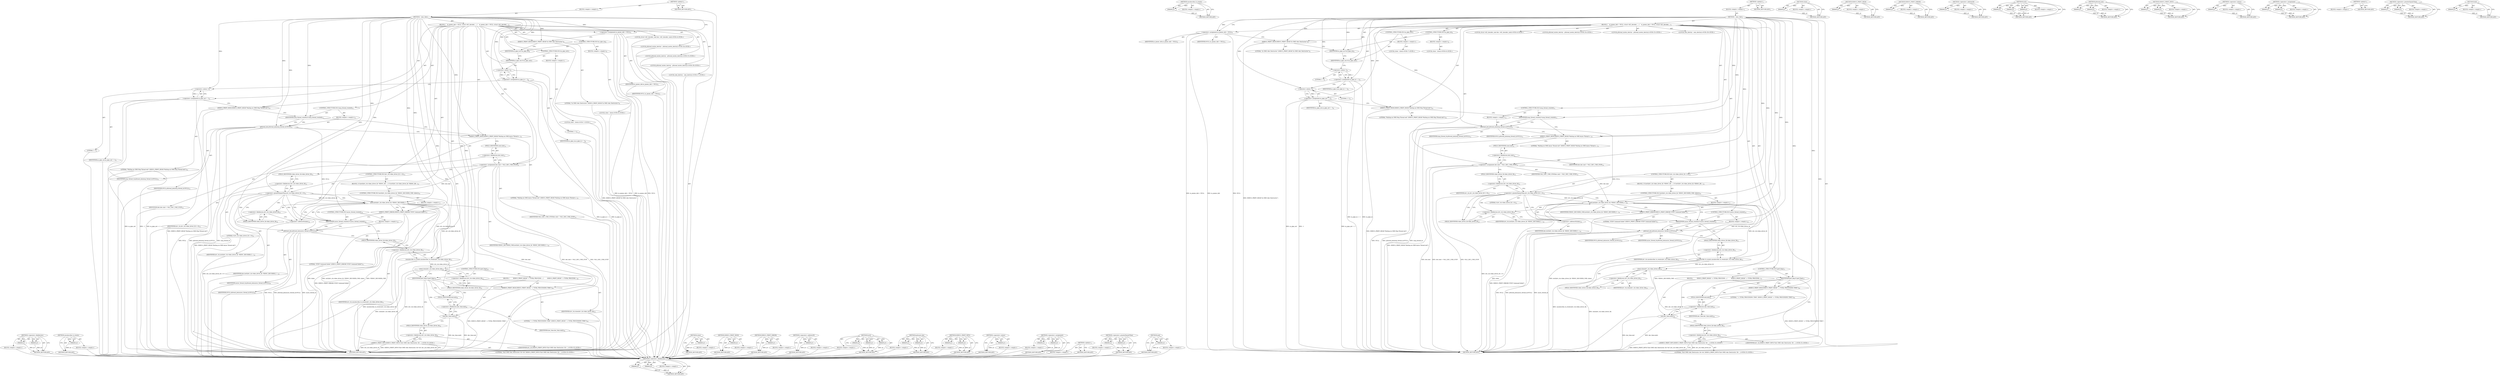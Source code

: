 digraph "end" {
vulnerable_151 [label=<(METHOD,&lt;operator&gt;.fieldAccess)>];
vulnerable_152 [label=<(PARAM,p1)>];
vulnerable_153 [label=<(PARAM,p2)>];
vulnerable_154 [label=<(BLOCK,&lt;empty&gt;,&lt;empty&gt;)>];
vulnerable_155 [label=<(METHOD_RETURN,ANY)>];
vulnerable_175 [label=<(METHOD,unsubscribe_to_events)>];
vulnerable_176 [label=<(PARAM,p1)>];
vulnerable_177 [label=<(BLOCK,&lt;empty&gt;,&lt;empty&gt;)>];
vulnerable_178 [label=<(METHOD_RETURN,ANY)>];
vulnerable_6 [label=<(METHOD,&lt;global&gt;)<SUB>1</SUB>>];
vulnerable_7 [label=<(BLOCK,&lt;empty&gt;,&lt;empty&gt;)<SUB>1</SUB>>];
vulnerable_8 [label=<(METHOD,~omx_vdec)<SUB>1</SUB>>];
vulnerable_9 [label=<(BLOCK,{
    m_pmem_info = NULL;
 struct v4l2_decoder_...,{
    m_pmem_info = NULL;
 struct v4l2_decoder_...)<SUB>2</SUB>>];
vulnerable_10 [label=<(&lt;operator&gt;.assignment,m_pmem_info = NULL)<SUB>3</SUB>>];
vulnerable_11 [label=<(IDENTIFIER,m_pmem_info,m_pmem_info = NULL)<SUB>3</SUB>>];
vulnerable_12 [label=<(IDENTIFIER,NULL,m_pmem_info = NULL)<SUB>3</SUB>>];
vulnerable_13 [label="<(LOCAL,struct v4l2_decoder_cmd dec: v4l2_decoder_cmd)<SUB>4</SUB>>"];
vulnerable_14 [label=<(DEBUG_PRINT_HIGH,DEBUG_PRINT_HIGH(&quot;In OMX vdec Destructor&quot;))<SUB>5</SUB>>];
vulnerable_15 [label=<(LITERAL,&quot;In OMX vdec Destructor&quot;,DEBUG_PRINT_HIGH(&quot;In OMX vdec Destructor&quot;))<SUB>5</SUB>>];
vulnerable_16 [label=<(CONTROL_STRUCTURE,IF,if (m_pipe_in))<SUB>6</SUB>>];
vulnerable_17 [label=<(IDENTIFIER,m_pipe_in,if (m_pipe_in))<SUB>6</SUB>>];
vulnerable_18 [label=<(BLOCK,&lt;empty&gt;,&lt;empty&gt;)<SUB>6</SUB>>];
vulnerable_19 [label="<(LOCAL,close : close)<SUB>6</SUB>>"];
vulnerable_20 [label=<(CONTROL_STRUCTURE,IF,if (m_pipe_out))<SUB>7</SUB>>];
vulnerable_21 [label=<(IDENTIFIER,m_pipe_out,if (m_pipe_out))<SUB>7</SUB>>];
vulnerable_22 [label=<(BLOCK,&lt;empty&gt;,&lt;empty&gt;)<SUB>7</SUB>>];
vulnerable_23 [label="<(LOCAL,close : close)<SUB>7</SUB>>"];
vulnerable_24 [label=<(&lt;operator&gt;.assignment,m_pipe_in = -1)<SUB>8</SUB>>];
vulnerable_25 [label=<(IDENTIFIER,m_pipe_in,m_pipe_in = -1)<SUB>8</SUB>>];
vulnerable_26 [label=<(&lt;operator&gt;.minus,-1)<SUB>8</SUB>>];
vulnerable_27 [label=<(LITERAL,1,-1)<SUB>8</SUB>>];
vulnerable_28 [label=<(&lt;operator&gt;.assignment,m_pipe_out = -1)<SUB>9</SUB>>];
vulnerable_29 [label=<(IDENTIFIER,m_pipe_out,m_pipe_out = -1)<SUB>9</SUB>>];
vulnerable_30 [label=<(&lt;operator&gt;.minus,-1)<SUB>9</SUB>>];
vulnerable_31 [label=<(LITERAL,1,-1)<SUB>9</SUB>>];
vulnerable_32 [label=<(DEBUG_PRINT_HIGH,DEBUG_PRINT_HIGH(&quot;Waiting on OMX Msg Thread exit&quot;))<SUB>10</SUB>>];
vulnerable_33 [label=<(LITERAL,&quot;Waiting on OMX Msg Thread exit&quot;,DEBUG_PRINT_HIGH(&quot;Waiting on OMX Msg Thread exit&quot;))<SUB>10</SUB>>];
vulnerable_34 [label=<(CONTROL_STRUCTURE,IF,if (msg_thread_created))<SUB>11</SUB>>];
vulnerable_35 [label=<(IDENTIFIER,msg_thread_created,if (msg_thread_created))<SUB>11</SUB>>];
vulnerable_36 [label=<(BLOCK,&lt;empty&gt;,&lt;empty&gt;)<SUB>12</SUB>>];
vulnerable_37 [label=<(pthread_join,pthread_join(msg_thread_id,NULL))<SUB>12</SUB>>];
vulnerable_38 [label=<(IDENTIFIER,msg_thread_id,pthread_join(msg_thread_id,NULL))<SUB>12</SUB>>];
vulnerable_39 [label=<(IDENTIFIER,NULL,pthread_join(msg_thread_id,NULL))<SUB>12</SUB>>];
vulnerable_40 [label=<(DEBUG_PRINT_HIGH,DEBUG_PRINT_HIGH(&quot;Waiting on OMX Async Thread e...)<SUB>13</SUB>>];
vulnerable_41 [label=<(LITERAL,&quot;Waiting on OMX Async Thread exit&quot;,DEBUG_PRINT_HIGH(&quot;Waiting on OMX Async Thread e...)<SUB>13</SUB>>];
vulnerable_42 [label=<(&lt;operator&gt;.assignment,dec.cmd = V4L2_DEC_CMD_STOP)<SUB>14</SUB>>];
vulnerable_43 [label=<(&lt;operator&gt;.fieldAccess,dec.cmd)<SUB>14</SUB>>];
vulnerable_44 [label=<(IDENTIFIER,dec,dec.cmd = V4L2_DEC_CMD_STOP)<SUB>14</SUB>>];
vulnerable_45 [label=<(FIELD_IDENTIFIER,cmd,cmd)<SUB>14</SUB>>];
vulnerable_46 [label=<(IDENTIFIER,V4L2_DEC_CMD_STOP,dec.cmd = V4L2_DEC_CMD_STOP)<SUB>14</SUB>>];
vulnerable_47 [label=<(CONTROL_STRUCTURE,IF,if (drv_ctx.video_driver_fd &gt;=0))<SUB>15</SUB>>];
vulnerable_48 [label=<(&lt;operator&gt;.greaterEqualsThan,drv_ctx.video_driver_fd &gt;=0)<SUB>15</SUB>>];
vulnerable_49 [label=<(&lt;operator&gt;.fieldAccess,drv_ctx.video_driver_fd)<SUB>15</SUB>>];
vulnerable_50 [label=<(IDENTIFIER,drv_ctx,drv_ctx.video_driver_fd &gt;=0)<SUB>15</SUB>>];
vulnerable_51 [label=<(FIELD_IDENTIFIER,video_driver_fd,video_driver_fd)<SUB>15</SUB>>];
vulnerable_52 [label=<(LITERAL,0,drv_ctx.video_driver_fd &gt;=0)<SUB>15</SUB>>];
vulnerable_53 [label=<(BLOCK,{
 if (ioctl(drv_ctx.video_driver_fd, VIDIOC_DE...,{
 if (ioctl(drv_ctx.video_driver_fd, VIDIOC_DE...)<SUB>15</SUB>>];
vulnerable_54 [label=<(CONTROL_STRUCTURE,IF,if (ioctl(drv_ctx.video_driver_fd, VIDIOC_DECODER_CMD, &amp;dec)))<SUB>16</SUB>>];
vulnerable_55 [label=<(ioctl,ioctl(drv_ctx.video_driver_fd, VIDIOC_DECODER_C...)<SUB>16</SUB>>];
vulnerable_56 [label=<(&lt;operator&gt;.fieldAccess,drv_ctx.video_driver_fd)<SUB>16</SUB>>];
vulnerable_57 [label=<(IDENTIFIER,drv_ctx,ioctl(drv_ctx.video_driver_fd, VIDIOC_DECODER_C...)<SUB>16</SUB>>];
vulnerable_58 [label=<(FIELD_IDENTIFIER,video_driver_fd,video_driver_fd)<SUB>16</SUB>>];
vulnerable_59 [label=<(IDENTIFIER,VIDIOC_DECODER_CMD,ioctl(drv_ctx.video_driver_fd, VIDIOC_DECODER_C...)<SUB>16</SUB>>];
vulnerable_60 [label=<(&lt;operator&gt;.addressOf,&amp;dec)<SUB>16</SUB>>];
vulnerable_61 [label=<(IDENTIFIER,dec,ioctl(drv_ctx.video_driver_fd, VIDIOC_DECODER_C...)<SUB>16</SUB>>];
vulnerable_62 [label=<(BLOCK,&lt;empty&gt;,&lt;empty&gt;)<SUB>17</SUB>>];
vulnerable_63 [label=<(DEBUG_PRINT_ERROR,DEBUG_PRINT_ERROR(&quot;STOP Command failed&quot;))<SUB>17</SUB>>];
vulnerable_64 [label=<(LITERAL,&quot;STOP Command failed&quot;,DEBUG_PRINT_ERROR(&quot;STOP Command failed&quot;))<SUB>17</SUB>>];
vulnerable_65 [label=<(CONTROL_STRUCTURE,IF,if (async_thread_created))<SUB>19</SUB>>];
vulnerable_66 [label=<(IDENTIFIER,async_thread_created,if (async_thread_created))<SUB>19</SUB>>];
vulnerable_67 [label=<(BLOCK,&lt;empty&gt;,&lt;empty&gt;)<SUB>20</SUB>>];
vulnerable_68 [label=<(pthread_join,pthread_join(async_thread_id,NULL))<SUB>20</SUB>>];
vulnerable_69 [label=<(IDENTIFIER,async_thread_id,pthread_join(async_thread_id,NULL))<SUB>20</SUB>>];
vulnerable_70 [label=<(IDENTIFIER,NULL,pthread_join(async_thread_id,NULL))<SUB>20</SUB>>];
vulnerable_71 [label=<(unsubscribe_to_events,unsubscribe_to_events(drv_ctx.video_driver_fd))<SUB>21</SUB>>];
vulnerable_72 [label=<(&lt;operator&gt;.fieldAccess,drv_ctx.video_driver_fd)<SUB>21</SUB>>];
vulnerable_73 [label=<(IDENTIFIER,drv_ctx,unsubscribe_to_events(drv_ctx.video_driver_fd))<SUB>21</SUB>>];
vulnerable_74 [label=<(FIELD_IDENTIFIER,video_driver_fd,video_driver_fd)<SUB>21</SUB>>];
vulnerable_75 [label=<(close,close(drv_ctx.video_driver_fd))<SUB>23</SUB>>];
vulnerable_76 [label=<(&lt;operator&gt;.fieldAccess,drv_ctx.video_driver_fd)<SUB>23</SUB>>];
vulnerable_77 [label=<(IDENTIFIER,drv_ctx,close(drv_ctx.video_driver_fd))<SUB>23</SUB>>];
vulnerable_78 [label=<(FIELD_IDENTIFIER,video_driver_fd,video_driver_fd)<SUB>23</SUB>>];
vulnerable_79 [label="<(LOCAL,pthread_mutex_destroy : pthread_mutex_destroy)<SUB>24</SUB>>"];
vulnerable_80 [label="<(LOCAL,pthread_mutex_destroy : pthread_mutex_destroy)<SUB>25</SUB>>"];
vulnerable_81 [label="<(LOCAL,sem_destroy : sem_destroy)<SUB>26</SUB>>"];
vulnerable_82 [label=<(CONTROL_STRUCTURE,IF,if (perf_flag))<SUB>27</SUB>>];
vulnerable_83 [label=<(IDENTIFIER,perf_flag,if (perf_flag))<SUB>27</SUB>>];
vulnerable_84 [label=<(BLOCK,{
         DEBUG_PRINT_HIGH(&quot;--&gt; TOTAL PROCESSI...,{
         DEBUG_PRINT_HIGH(&quot;--&gt; TOTAL PROCESSI...)<SUB>27</SUB>>];
vulnerable_85 [label=<(DEBUG_PRINT_HIGH,DEBUG_PRINT_HIGH(&quot;--&gt; TOTAL PROCESSING TIME&quot;))<SUB>28</SUB>>];
vulnerable_86 [label=<(LITERAL,&quot;--&gt; TOTAL PROCESSING TIME&quot;,DEBUG_PRINT_HIGH(&quot;--&gt; TOTAL PROCESSING TIME&quot;))<SUB>28</SUB>>];
vulnerable_87 [label=<(end,dec_time.end())<SUB>29</SUB>>];
vulnerable_88 [label=<(&lt;operator&gt;.fieldAccess,dec_time.end)<SUB>29</SUB>>];
vulnerable_89 [label=<(IDENTIFIER,dec_time,dec_time.end())<SUB>29</SUB>>];
vulnerable_90 [label=<(FIELD_IDENTIFIER,end,end)<SUB>29</SUB>>];
vulnerable_91 [label="<(DEBUG_PRINT_INFO,DEBUG_PRINT_INFO(&quot;Exit OMX vdec Destructor: fd=...)<SUB>31</SUB>>"];
vulnerable_92 [label="<(LITERAL,&quot;Exit OMX vdec Destructor: fd=%d&quot;,DEBUG_PRINT_INFO(&quot;Exit OMX vdec Destructor: fd=...)<SUB>31</SUB>>"];
vulnerable_93 [label=<(&lt;operator&gt;.fieldAccess,drv_ctx.video_driver_fd)<SUB>31</SUB>>];
vulnerable_94 [label="<(IDENTIFIER,drv_ctx,DEBUG_PRINT_INFO(&quot;Exit OMX vdec Destructor: fd=...)<SUB>31</SUB>>"];
vulnerable_95 [label=<(FIELD_IDENTIFIER,video_driver_fd,video_driver_fd)<SUB>31</SUB>>];
vulnerable_96 [label=<(METHOD_RETURN,ANY)<SUB>1</SUB>>];
vulnerable_98 [label=<(METHOD_RETURN,ANY)<SUB>1</SUB>>];
vulnerable_179 [label=<(METHOD,close)>];
vulnerable_180 [label=<(PARAM,p1)>];
vulnerable_181 [label=<(BLOCK,&lt;empty&gt;,&lt;empty&gt;)>];
vulnerable_182 [label=<(METHOD_RETURN,ANY)>];
vulnerable_138 [label=<(METHOD,DEBUG_PRINT_HIGH)>];
vulnerable_139 [label=<(PARAM,p1)>];
vulnerable_140 [label=<(BLOCK,&lt;empty&gt;,&lt;empty&gt;)>];
vulnerable_141 [label=<(METHOD_RETURN,ANY)>];
vulnerable_171 [label=<(METHOD,DEBUG_PRINT_ERROR)>];
vulnerable_172 [label=<(PARAM,p1)>];
vulnerable_173 [label=<(BLOCK,&lt;empty&gt;,&lt;empty&gt;)>];
vulnerable_174 [label=<(METHOD_RETURN,ANY)>];
vulnerable_167 [label=<(METHOD,&lt;operator&gt;.addressOf)>];
vulnerable_168 [label=<(PARAM,p1)>];
vulnerable_169 [label=<(BLOCK,&lt;empty&gt;,&lt;empty&gt;)>];
vulnerable_170 [label=<(METHOD_RETURN,ANY)>];
vulnerable_161 [label=<(METHOD,ioctl)>];
vulnerable_162 [label=<(PARAM,p1)>];
vulnerable_163 [label=<(PARAM,p2)>];
vulnerable_164 [label=<(PARAM,p3)>];
vulnerable_165 [label=<(BLOCK,&lt;empty&gt;,&lt;empty&gt;)>];
vulnerable_166 [label=<(METHOD_RETURN,ANY)>];
vulnerable_146 [label=<(METHOD,pthread_join)>];
vulnerable_147 [label=<(PARAM,p1)>];
vulnerable_148 [label=<(PARAM,p2)>];
vulnerable_149 [label=<(BLOCK,&lt;empty&gt;,&lt;empty&gt;)>];
vulnerable_150 [label=<(METHOD_RETURN,ANY)>];
vulnerable_187 [label=<(METHOD,DEBUG_PRINT_INFO)>];
vulnerable_188 [label=<(PARAM,p1)>];
vulnerable_189 [label=<(PARAM,p2)>];
vulnerable_190 [label=<(BLOCK,&lt;empty&gt;,&lt;empty&gt;)>];
vulnerable_191 [label=<(METHOD_RETURN,ANY)>];
vulnerable_142 [label=<(METHOD,&lt;operator&gt;.minus)>];
vulnerable_143 [label=<(PARAM,p1)>];
vulnerable_144 [label=<(BLOCK,&lt;empty&gt;,&lt;empty&gt;)>];
vulnerable_145 [label=<(METHOD_RETURN,ANY)>];
vulnerable_133 [label=<(METHOD,&lt;operator&gt;.assignment)>];
vulnerable_134 [label=<(PARAM,p1)>];
vulnerable_135 [label=<(PARAM,p2)>];
vulnerable_136 [label=<(BLOCK,&lt;empty&gt;,&lt;empty&gt;)>];
vulnerable_137 [label=<(METHOD_RETURN,ANY)>];
vulnerable_127 [label=<(METHOD,&lt;global&gt;)<SUB>1</SUB>>];
vulnerable_128 [label=<(BLOCK,&lt;empty&gt;,&lt;empty&gt;)>];
vulnerable_129 [label=<(METHOD_RETURN,ANY)>];
vulnerable_156 [label=<(METHOD,&lt;operator&gt;.greaterEqualsThan)>];
vulnerable_157 [label=<(PARAM,p1)>];
vulnerable_158 [label=<(PARAM,p2)>];
vulnerable_159 [label=<(BLOCK,&lt;empty&gt;,&lt;empty&gt;)>];
vulnerable_160 [label=<(METHOD_RETURN,ANY)>];
vulnerable_183 [label=<(METHOD,end)>];
vulnerable_184 [label=<(PARAM,p1)>];
vulnerable_185 [label=<(BLOCK,&lt;empty&gt;,&lt;empty&gt;)>];
vulnerable_186 [label=<(METHOD_RETURN,ANY)>];
fixed_152 [label=<(METHOD,&lt;operator&gt;.fieldAccess)>];
fixed_153 [label=<(PARAM,p1)>];
fixed_154 [label=<(PARAM,p2)>];
fixed_155 [label=<(BLOCK,&lt;empty&gt;,&lt;empty&gt;)>];
fixed_156 [label=<(METHOD_RETURN,ANY)>];
fixed_176 [label=<(METHOD,unsubscribe_to_events)>];
fixed_177 [label=<(PARAM,p1)>];
fixed_178 [label=<(BLOCK,&lt;empty&gt;,&lt;empty&gt;)>];
fixed_179 [label=<(METHOD_RETURN,ANY)>];
fixed_6 [label=<(METHOD,&lt;global&gt;)<SUB>1</SUB>>];
fixed_7 [label=<(BLOCK,&lt;empty&gt;,&lt;empty&gt;)<SUB>1</SUB>>];
fixed_8 [label=<(METHOD,~omx_vdec)<SUB>1</SUB>>];
fixed_9 [label=<(BLOCK,{
    m_pmem_info = NULL;
 struct v4l2_decoder_...,{
    m_pmem_info = NULL;
 struct v4l2_decoder_...)<SUB>2</SUB>>];
fixed_10 [label=<(&lt;operator&gt;.assignment,m_pmem_info = NULL)<SUB>3</SUB>>];
fixed_11 [label=<(IDENTIFIER,m_pmem_info,m_pmem_info = NULL)<SUB>3</SUB>>];
fixed_12 [label=<(IDENTIFIER,NULL,m_pmem_info = NULL)<SUB>3</SUB>>];
fixed_13 [label="<(LOCAL,struct v4l2_decoder_cmd dec: v4l2_decoder_cmd)<SUB>4</SUB>>"];
fixed_14 [label=<(DEBUG_PRINT_HIGH,DEBUG_PRINT_HIGH(&quot;In OMX vdec Destructor&quot;))<SUB>5</SUB>>];
fixed_15 [label=<(LITERAL,&quot;In OMX vdec Destructor&quot;,DEBUG_PRINT_HIGH(&quot;In OMX vdec Destructor&quot;))<SUB>5</SUB>>];
fixed_16 [label=<(CONTROL_STRUCTURE,IF,if (m_pipe_in))<SUB>6</SUB>>];
fixed_17 [label=<(IDENTIFIER,m_pipe_in,if (m_pipe_in))<SUB>6</SUB>>];
fixed_18 [label=<(BLOCK,&lt;empty&gt;,&lt;empty&gt;)<SUB>6</SUB>>];
fixed_19 [label="<(LOCAL,close : close)<SUB>6</SUB>>"];
fixed_20 [label=<(CONTROL_STRUCTURE,IF,if (m_pipe_out))<SUB>7</SUB>>];
fixed_21 [label=<(IDENTIFIER,m_pipe_out,if (m_pipe_out))<SUB>7</SUB>>];
fixed_22 [label=<(BLOCK,&lt;empty&gt;,&lt;empty&gt;)<SUB>7</SUB>>];
fixed_23 [label="<(LOCAL,close : close)<SUB>7</SUB>>"];
fixed_24 [label=<(&lt;operator&gt;.assignment,m_pipe_in = -1)<SUB>8</SUB>>];
fixed_25 [label=<(IDENTIFIER,m_pipe_in,m_pipe_in = -1)<SUB>8</SUB>>];
fixed_26 [label=<(&lt;operator&gt;.minus,-1)<SUB>8</SUB>>];
fixed_27 [label=<(LITERAL,1,-1)<SUB>8</SUB>>];
fixed_28 [label=<(&lt;operator&gt;.assignment,m_pipe_out = -1)<SUB>9</SUB>>];
fixed_29 [label=<(IDENTIFIER,m_pipe_out,m_pipe_out = -1)<SUB>9</SUB>>];
fixed_30 [label=<(&lt;operator&gt;.minus,-1)<SUB>9</SUB>>];
fixed_31 [label=<(LITERAL,1,-1)<SUB>9</SUB>>];
fixed_32 [label=<(DEBUG_PRINT_HIGH,DEBUG_PRINT_HIGH(&quot;Waiting on OMX Msg Thread exit&quot;))<SUB>10</SUB>>];
fixed_33 [label=<(LITERAL,&quot;Waiting on OMX Msg Thread exit&quot;,DEBUG_PRINT_HIGH(&quot;Waiting on OMX Msg Thread exit&quot;))<SUB>10</SUB>>];
fixed_34 [label=<(CONTROL_STRUCTURE,IF,if (msg_thread_created))<SUB>11</SUB>>];
fixed_35 [label=<(IDENTIFIER,msg_thread_created,if (msg_thread_created))<SUB>11</SUB>>];
fixed_36 [label=<(BLOCK,&lt;empty&gt;,&lt;empty&gt;)<SUB>12</SUB>>];
fixed_37 [label=<(pthread_join,pthread_join(msg_thread_id,NULL))<SUB>12</SUB>>];
fixed_38 [label=<(IDENTIFIER,msg_thread_id,pthread_join(msg_thread_id,NULL))<SUB>12</SUB>>];
fixed_39 [label=<(IDENTIFIER,NULL,pthread_join(msg_thread_id,NULL))<SUB>12</SUB>>];
fixed_40 [label=<(DEBUG_PRINT_HIGH,DEBUG_PRINT_HIGH(&quot;Waiting on OMX Async Thread e...)<SUB>13</SUB>>];
fixed_41 [label=<(LITERAL,&quot;Waiting on OMX Async Thread exit&quot;,DEBUG_PRINT_HIGH(&quot;Waiting on OMX Async Thread e...)<SUB>13</SUB>>];
fixed_42 [label=<(&lt;operator&gt;.assignment,dec.cmd = V4L2_DEC_CMD_STOP)<SUB>14</SUB>>];
fixed_43 [label=<(&lt;operator&gt;.fieldAccess,dec.cmd)<SUB>14</SUB>>];
fixed_44 [label=<(IDENTIFIER,dec,dec.cmd = V4L2_DEC_CMD_STOP)<SUB>14</SUB>>];
fixed_45 [label=<(FIELD_IDENTIFIER,cmd,cmd)<SUB>14</SUB>>];
fixed_46 [label=<(IDENTIFIER,V4L2_DEC_CMD_STOP,dec.cmd = V4L2_DEC_CMD_STOP)<SUB>14</SUB>>];
fixed_47 [label=<(CONTROL_STRUCTURE,IF,if (drv_ctx.video_driver_fd &gt;=0))<SUB>15</SUB>>];
fixed_48 [label=<(&lt;operator&gt;.greaterEqualsThan,drv_ctx.video_driver_fd &gt;=0)<SUB>15</SUB>>];
fixed_49 [label=<(&lt;operator&gt;.fieldAccess,drv_ctx.video_driver_fd)<SUB>15</SUB>>];
fixed_50 [label=<(IDENTIFIER,drv_ctx,drv_ctx.video_driver_fd &gt;=0)<SUB>15</SUB>>];
fixed_51 [label=<(FIELD_IDENTIFIER,video_driver_fd,video_driver_fd)<SUB>15</SUB>>];
fixed_52 [label=<(LITERAL,0,drv_ctx.video_driver_fd &gt;=0)<SUB>15</SUB>>];
fixed_53 [label=<(BLOCK,{
 if (ioctl(drv_ctx.video_driver_fd, VIDIOC_DE...,{
 if (ioctl(drv_ctx.video_driver_fd, VIDIOC_DE...)<SUB>15</SUB>>];
fixed_54 [label=<(CONTROL_STRUCTURE,IF,if (ioctl(drv_ctx.video_driver_fd, VIDIOC_DECODER_CMD, &amp;dec)))<SUB>16</SUB>>];
fixed_55 [label=<(ioctl,ioctl(drv_ctx.video_driver_fd, VIDIOC_DECODER_C...)<SUB>16</SUB>>];
fixed_56 [label=<(&lt;operator&gt;.fieldAccess,drv_ctx.video_driver_fd)<SUB>16</SUB>>];
fixed_57 [label=<(IDENTIFIER,drv_ctx,ioctl(drv_ctx.video_driver_fd, VIDIOC_DECODER_C...)<SUB>16</SUB>>];
fixed_58 [label=<(FIELD_IDENTIFIER,video_driver_fd,video_driver_fd)<SUB>16</SUB>>];
fixed_59 [label=<(IDENTIFIER,VIDIOC_DECODER_CMD,ioctl(drv_ctx.video_driver_fd, VIDIOC_DECODER_C...)<SUB>16</SUB>>];
fixed_60 [label=<(&lt;operator&gt;.addressOf,&amp;dec)<SUB>16</SUB>>];
fixed_61 [label=<(IDENTIFIER,dec,ioctl(drv_ctx.video_driver_fd, VIDIOC_DECODER_C...)<SUB>16</SUB>>];
fixed_62 [label=<(BLOCK,&lt;empty&gt;,&lt;empty&gt;)<SUB>17</SUB>>];
fixed_63 [label=<(DEBUG_PRINT_ERROR,DEBUG_PRINT_ERROR(&quot;STOP Command failed&quot;))<SUB>17</SUB>>];
fixed_64 [label=<(LITERAL,&quot;STOP Command failed&quot;,DEBUG_PRINT_ERROR(&quot;STOP Command failed&quot;))<SUB>17</SUB>>];
fixed_65 [label=<(CONTROL_STRUCTURE,IF,if (async_thread_created))<SUB>19</SUB>>];
fixed_66 [label=<(IDENTIFIER,async_thread_created,if (async_thread_created))<SUB>19</SUB>>];
fixed_67 [label=<(BLOCK,&lt;empty&gt;,&lt;empty&gt;)<SUB>20</SUB>>];
fixed_68 [label=<(pthread_join,pthread_join(async_thread_id,NULL))<SUB>20</SUB>>];
fixed_69 [label=<(IDENTIFIER,async_thread_id,pthread_join(async_thread_id,NULL))<SUB>20</SUB>>];
fixed_70 [label=<(IDENTIFIER,NULL,pthread_join(async_thread_id,NULL))<SUB>20</SUB>>];
fixed_71 [label=<(unsubscribe_to_events,unsubscribe_to_events(drv_ctx.video_driver_fd))<SUB>21</SUB>>];
fixed_72 [label=<(&lt;operator&gt;.fieldAccess,drv_ctx.video_driver_fd)<SUB>21</SUB>>];
fixed_73 [label=<(IDENTIFIER,drv_ctx,unsubscribe_to_events(drv_ctx.video_driver_fd))<SUB>21</SUB>>];
fixed_74 [label=<(FIELD_IDENTIFIER,video_driver_fd,video_driver_fd)<SUB>21</SUB>>];
fixed_75 [label=<(close,close(drv_ctx.video_driver_fd))<SUB>23</SUB>>];
fixed_76 [label=<(&lt;operator&gt;.fieldAccess,drv_ctx.video_driver_fd)<SUB>23</SUB>>];
fixed_77 [label=<(IDENTIFIER,drv_ctx,close(drv_ctx.video_driver_fd))<SUB>23</SUB>>];
fixed_78 [label=<(FIELD_IDENTIFIER,video_driver_fd,video_driver_fd)<SUB>23</SUB>>];
fixed_79 [label="<(LOCAL,pthread_mutex_destroy : pthread_mutex_destroy)<SUB>24</SUB>>"];
fixed_80 [label="<(LOCAL,pthread_mutex_destroy : pthread_mutex_destroy)<SUB>25</SUB>>"];
fixed_81 [label="<(LOCAL,pthread_mutex_destroy : pthread_mutex_destroy)<SUB>26</SUB>>"];
fixed_82 [label="<(LOCAL,sem_destroy : sem_destroy)<SUB>27</SUB>>"];
fixed_83 [label=<(CONTROL_STRUCTURE,IF,if (perf_flag))<SUB>28</SUB>>];
fixed_84 [label=<(IDENTIFIER,perf_flag,if (perf_flag))<SUB>28</SUB>>];
fixed_85 [label=<(BLOCK,{
         DEBUG_PRINT_HIGH(&quot;--&gt; TOTAL PROCESSI...,{
         DEBUG_PRINT_HIGH(&quot;--&gt; TOTAL PROCESSI...)<SUB>28</SUB>>];
fixed_86 [label=<(DEBUG_PRINT_HIGH,DEBUG_PRINT_HIGH(&quot;--&gt; TOTAL PROCESSING TIME&quot;))<SUB>29</SUB>>];
fixed_87 [label=<(LITERAL,&quot;--&gt; TOTAL PROCESSING TIME&quot;,DEBUG_PRINT_HIGH(&quot;--&gt; TOTAL PROCESSING TIME&quot;))<SUB>29</SUB>>];
fixed_88 [label=<(end,dec_time.end())<SUB>30</SUB>>];
fixed_89 [label=<(&lt;operator&gt;.fieldAccess,dec_time.end)<SUB>30</SUB>>];
fixed_90 [label=<(IDENTIFIER,dec_time,dec_time.end())<SUB>30</SUB>>];
fixed_91 [label=<(FIELD_IDENTIFIER,end,end)<SUB>30</SUB>>];
fixed_92 [label="<(DEBUG_PRINT_INFO,DEBUG_PRINT_INFO(&quot;Exit OMX vdec Destructor: fd=...)<SUB>32</SUB>>"];
fixed_93 [label="<(LITERAL,&quot;Exit OMX vdec Destructor: fd=%d&quot;,DEBUG_PRINT_INFO(&quot;Exit OMX vdec Destructor: fd=...)<SUB>32</SUB>>"];
fixed_94 [label=<(&lt;operator&gt;.fieldAccess,drv_ctx.video_driver_fd)<SUB>32</SUB>>];
fixed_95 [label="<(IDENTIFIER,drv_ctx,DEBUG_PRINT_INFO(&quot;Exit OMX vdec Destructor: fd=...)<SUB>32</SUB>>"];
fixed_96 [label=<(FIELD_IDENTIFIER,video_driver_fd,video_driver_fd)<SUB>32</SUB>>];
fixed_97 [label=<(METHOD_RETURN,ANY)<SUB>1</SUB>>];
fixed_99 [label=<(METHOD_RETURN,ANY)<SUB>1</SUB>>];
fixed_180 [label=<(METHOD,close)>];
fixed_181 [label=<(PARAM,p1)>];
fixed_182 [label=<(BLOCK,&lt;empty&gt;,&lt;empty&gt;)>];
fixed_183 [label=<(METHOD_RETURN,ANY)>];
fixed_139 [label=<(METHOD,DEBUG_PRINT_HIGH)>];
fixed_140 [label=<(PARAM,p1)>];
fixed_141 [label=<(BLOCK,&lt;empty&gt;,&lt;empty&gt;)>];
fixed_142 [label=<(METHOD_RETURN,ANY)>];
fixed_172 [label=<(METHOD,DEBUG_PRINT_ERROR)>];
fixed_173 [label=<(PARAM,p1)>];
fixed_174 [label=<(BLOCK,&lt;empty&gt;,&lt;empty&gt;)>];
fixed_175 [label=<(METHOD_RETURN,ANY)>];
fixed_168 [label=<(METHOD,&lt;operator&gt;.addressOf)>];
fixed_169 [label=<(PARAM,p1)>];
fixed_170 [label=<(BLOCK,&lt;empty&gt;,&lt;empty&gt;)>];
fixed_171 [label=<(METHOD_RETURN,ANY)>];
fixed_162 [label=<(METHOD,ioctl)>];
fixed_163 [label=<(PARAM,p1)>];
fixed_164 [label=<(PARAM,p2)>];
fixed_165 [label=<(PARAM,p3)>];
fixed_166 [label=<(BLOCK,&lt;empty&gt;,&lt;empty&gt;)>];
fixed_167 [label=<(METHOD_RETURN,ANY)>];
fixed_147 [label=<(METHOD,pthread_join)>];
fixed_148 [label=<(PARAM,p1)>];
fixed_149 [label=<(PARAM,p2)>];
fixed_150 [label=<(BLOCK,&lt;empty&gt;,&lt;empty&gt;)>];
fixed_151 [label=<(METHOD_RETURN,ANY)>];
fixed_188 [label=<(METHOD,DEBUG_PRINT_INFO)>];
fixed_189 [label=<(PARAM,p1)>];
fixed_190 [label=<(PARAM,p2)>];
fixed_191 [label=<(BLOCK,&lt;empty&gt;,&lt;empty&gt;)>];
fixed_192 [label=<(METHOD_RETURN,ANY)>];
fixed_143 [label=<(METHOD,&lt;operator&gt;.minus)>];
fixed_144 [label=<(PARAM,p1)>];
fixed_145 [label=<(BLOCK,&lt;empty&gt;,&lt;empty&gt;)>];
fixed_146 [label=<(METHOD_RETURN,ANY)>];
fixed_134 [label=<(METHOD,&lt;operator&gt;.assignment)>];
fixed_135 [label=<(PARAM,p1)>];
fixed_136 [label=<(PARAM,p2)>];
fixed_137 [label=<(BLOCK,&lt;empty&gt;,&lt;empty&gt;)>];
fixed_138 [label=<(METHOD_RETURN,ANY)>];
fixed_128 [label=<(METHOD,&lt;global&gt;)<SUB>1</SUB>>];
fixed_129 [label=<(BLOCK,&lt;empty&gt;,&lt;empty&gt;)>];
fixed_130 [label=<(METHOD_RETURN,ANY)>];
fixed_157 [label=<(METHOD,&lt;operator&gt;.greaterEqualsThan)>];
fixed_158 [label=<(PARAM,p1)>];
fixed_159 [label=<(PARAM,p2)>];
fixed_160 [label=<(BLOCK,&lt;empty&gt;,&lt;empty&gt;)>];
fixed_161 [label=<(METHOD_RETURN,ANY)>];
fixed_184 [label=<(METHOD,end)>];
fixed_185 [label=<(PARAM,p1)>];
fixed_186 [label=<(BLOCK,&lt;empty&gt;,&lt;empty&gt;)>];
fixed_187 [label=<(METHOD_RETURN,ANY)>];
vulnerable_151 -> vulnerable_152  [key=0, label="AST: "];
vulnerable_151 -> vulnerable_152  [key=1, label="DDG: "];
vulnerable_151 -> vulnerable_154  [key=0, label="AST: "];
vulnerable_151 -> vulnerable_153  [key=0, label="AST: "];
vulnerable_151 -> vulnerable_153  [key=1, label="DDG: "];
vulnerable_151 -> vulnerable_155  [key=0, label="AST: "];
vulnerable_151 -> vulnerable_155  [key=1, label="CFG: "];
vulnerable_152 -> vulnerable_155  [key=0, label="DDG: p1"];
vulnerable_153 -> vulnerable_155  [key=0, label="DDG: p2"];
vulnerable_175 -> vulnerable_176  [key=0, label="AST: "];
vulnerable_175 -> vulnerable_176  [key=1, label="DDG: "];
vulnerable_175 -> vulnerable_177  [key=0, label="AST: "];
vulnerable_175 -> vulnerable_178  [key=0, label="AST: "];
vulnerable_175 -> vulnerable_178  [key=1, label="CFG: "];
vulnerable_176 -> vulnerable_178  [key=0, label="DDG: p1"];
vulnerable_6 -> vulnerable_7  [key=0, label="AST: "];
vulnerable_6 -> vulnerable_98  [key=0, label="AST: "];
vulnerable_6 -> vulnerable_98  [key=1, label="CFG: "];
vulnerable_7 -> vulnerable_8  [key=0, label="AST: "];
vulnerable_8 -> vulnerable_9  [key=0, label="AST: "];
vulnerable_8 -> vulnerable_96  [key=0, label="AST: "];
vulnerable_8 -> vulnerable_10  [key=0, label="CFG: "];
vulnerable_8 -> vulnerable_10  [key=1, label="DDG: "];
vulnerable_8 -> vulnerable_42  [key=0, label="DDG: "];
vulnerable_8 -> vulnerable_14  [key=0, label="DDG: "];
vulnerable_8 -> vulnerable_17  [key=0, label="DDG: "];
vulnerable_8 -> vulnerable_21  [key=0, label="DDG: "];
vulnerable_8 -> vulnerable_32  [key=0, label="DDG: "];
vulnerable_8 -> vulnerable_35  [key=0, label="DDG: "];
vulnerable_8 -> vulnerable_40  [key=0, label="DDG: "];
vulnerable_8 -> vulnerable_66  [key=0, label="DDG: "];
vulnerable_8 -> vulnerable_83  [key=0, label="DDG: "];
vulnerable_8 -> vulnerable_91  [key=0, label="DDG: "];
vulnerable_8 -> vulnerable_26  [key=0, label="DDG: "];
vulnerable_8 -> vulnerable_30  [key=0, label="DDG: "];
vulnerable_8 -> vulnerable_48  [key=0, label="DDG: "];
vulnerable_8 -> vulnerable_37  [key=0, label="DDG: "];
vulnerable_8 -> vulnerable_68  [key=0, label="DDG: "];
vulnerable_8 -> vulnerable_85  [key=0, label="DDG: "];
vulnerable_8 -> vulnerable_55  [key=0, label="DDG: "];
vulnerable_8 -> vulnerable_63  [key=0, label="DDG: "];
vulnerable_9 -> vulnerable_10  [key=0, label="AST: "];
vulnerable_9 -> vulnerable_13  [key=0, label="AST: "];
vulnerable_9 -> vulnerable_14  [key=0, label="AST: "];
vulnerable_9 -> vulnerable_16  [key=0, label="AST: "];
vulnerable_9 -> vulnerable_20  [key=0, label="AST: "];
vulnerable_9 -> vulnerable_24  [key=0, label="AST: "];
vulnerable_9 -> vulnerable_28  [key=0, label="AST: "];
vulnerable_9 -> vulnerable_32  [key=0, label="AST: "];
vulnerable_9 -> vulnerable_34  [key=0, label="AST: "];
vulnerable_9 -> vulnerable_40  [key=0, label="AST: "];
vulnerable_9 -> vulnerable_42  [key=0, label="AST: "];
vulnerable_9 -> vulnerable_47  [key=0, label="AST: "];
vulnerable_9 -> vulnerable_65  [key=0, label="AST: "];
vulnerable_9 -> vulnerable_71  [key=0, label="AST: "];
vulnerable_9 -> vulnerable_75  [key=0, label="AST: "];
vulnerable_9 -> vulnerable_79  [key=0, label="AST: "];
vulnerable_9 -> vulnerable_80  [key=0, label="AST: "];
vulnerable_9 -> vulnerable_81  [key=0, label="AST: "];
vulnerable_9 -> vulnerable_82  [key=0, label="AST: "];
vulnerable_9 -> vulnerable_91  [key=0, label="AST: "];
vulnerable_10 -> vulnerable_11  [key=0, label="AST: "];
vulnerable_10 -> vulnerable_12  [key=0, label="AST: "];
vulnerable_10 -> vulnerable_14  [key=0, label="CFG: "];
vulnerable_10 -> vulnerable_96  [key=0, label="DDG: NULL"];
vulnerable_10 -> vulnerable_96  [key=1, label="DDG: m_pmem_info = NULL"];
vulnerable_10 -> vulnerable_96  [key=2, label="DDG: m_pmem_info"];
vulnerable_14 -> vulnerable_15  [key=0, label="AST: "];
vulnerable_14 -> vulnerable_17  [key=0, label="CFG: "];
vulnerable_14 -> vulnerable_96  [key=0, label="DDG: DEBUG_PRINT_HIGH(&quot;In OMX vdec Destructor&quot;)"];
vulnerable_16 -> vulnerable_17  [key=0, label="AST: "];
vulnerable_16 -> vulnerable_18  [key=0, label="AST: "];
vulnerable_17 -> vulnerable_21  [key=0, label="CFG: "];
vulnerable_18 -> vulnerable_19  [key=0, label="AST: "];
vulnerable_20 -> vulnerable_21  [key=0, label="AST: "];
vulnerable_20 -> vulnerable_22  [key=0, label="AST: "];
vulnerable_21 -> vulnerable_26  [key=0, label="CFG: "];
vulnerable_22 -> vulnerable_23  [key=0, label="AST: "];
vulnerable_24 -> vulnerable_25  [key=0, label="AST: "];
vulnerable_24 -> vulnerable_26  [key=0, label="AST: "];
vulnerable_24 -> vulnerable_30  [key=0, label="CFG: "];
vulnerable_24 -> vulnerable_96  [key=0, label="DDG: m_pipe_in = -1"];
vulnerable_24 -> vulnerable_96  [key=1, label="DDG: m_pipe_in"];
vulnerable_26 -> vulnerable_27  [key=0, label="AST: "];
vulnerable_26 -> vulnerable_24  [key=0, label="CFG: "];
vulnerable_26 -> vulnerable_24  [key=1, label="DDG: 1"];
vulnerable_28 -> vulnerable_29  [key=0, label="AST: "];
vulnerable_28 -> vulnerable_30  [key=0, label="AST: "];
vulnerable_28 -> vulnerable_32  [key=0, label="CFG: "];
vulnerable_28 -> vulnerable_96  [key=0, label="DDG: -1"];
vulnerable_28 -> vulnerable_96  [key=1, label="DDG: m_pipe_out = -1"];
vulnerable_28 -> vulnerable_96  [key=2, label="DDG: m_pipe_out"];
vulnerable_30 -> vulnerable_31  [key=0, label="AST: "];
vulnerable_30 -> vulnerable_28  [key=0, label="CFG: "];
vulnerable_30 -> vulnerable_28  [key=1, label="DDG: 1"];
vulnerable_32 -> vulnerable_33  [key=0, label="AST: "];
vulnerable_32 -> vulnerable_35  [key=0, label="CFG: "];
vulnerable_32 -> vulnerable_96  [key=0, label="DDG: DEBUG_PRINT_HIGH(&quot;Waiting on OMX Msg Thread exit&quot;)"];
vulnerable_34 -> vulnerable_35  [key=0, label="AST: "];
vulnerable_34 -> vulnerable_36  [key=0, label="AST: "];
vulnerable_35 -> vulnerable_37  [key=0, label="CFG: "];
vulnerable_35 -> vulnerable_37  [key=1, label="CDG: "];
vulnerable_35 -> vulnerable_40  [key=0, label="CFG: "];
vulnerable_36 -> vulnerable_37  [key=0, label="AST: "];
vulnerable_37 -> vulnerable_38  [key=0, label="AST: "];
vulnerable_37 -> vulnerable_39  [key=0, label="AST: "];
vulnerable_37 -> vulnerable_40  [key=0, label="CFG: "];
vulnerable_37 -> vulnerable_96  [key=0, label="DDG: NULL"];
vulnerable_37 -> vulnerable_96  [key=1, label="DDG: pthread_join(msg_thread_id,NULL)"];
vulnerable_37 -> vulnerable_96  [key=2, label="DDG: msg_thread_id"];
vulnerable_37 -> vulnerable_68  [key=0, label="DDG: NULL"];
vulnerable_40 -> vulnerable_41  [key=0, label="AST: "];
vulnerable_40 -> vulnerable_45  [key=0, label="CFG: "];
vulnerable_40 -> vulnerable_96  [key=0, label="DDG: DEBUG_PRINT_HIGH(&quot;Waiting on OMX Async Thread exit&quot;)"];
vulnerable_42 -> vulnerable_43  [key=0, label="AST: "];
vulnerable_42 -> vulnerable_46  [key=0, label="AST: "];
vulnerable_42 -> vulnerable_51  [key=0, label="CFG: "];
vulnerable_42 -> vulnerable_96  [key=0, label="DDG: dec.cmd"];
vulnerable_42 -> vulnerable_96  [key=1, label="DDG: dec.cmd = V4L2_DEC_CMD_STOP"];
vulnerable_42 -> vulnerable_96  [key=2, label="DDG: V4L2_DEC_CMD_STOP"];
vulnerable_42 -> vulnerable_55  [key=0, label="DDG: dec.cmd"];
vulnerable_43 -> vulnerable_44  [key=0, label="AST: "];
vulnerable_43 -> vulnerable_45  [key=0, label="AST: "];
vulnerable_43 -> vulnerable_42  [key=0, label="CFG: "];
vulnerable_45 -> vulnerable_43  [key=0, label="CFG: "];
vulnerable_47 -> vulnerable_48  [key=0, label="AST: "];
vulnerable_47 -> vulnerable_53  [key=0, label="AST: "];
vulnerable_48 -> vulnerable_49  [key=0, label="AST: "];
vulnerable_48 -> vulnerable_52  [key=0, label="AST: "];
vulnerable_48 -> vulnerable_66  [key=0, label="CFG: "];
vulnerable_48 -> vulnerable_58  [key=0, label="CFG: "];
vulnerable_48 -> vulnerable_58  [key=1, label="CDG: "];
vulnerable_48 -> vulnerable_96  [key=0, label="DDG: drv_ctx.video_driver_fd &gt;=0"];
vulnerable_48 -> vulnerable_71  [key=0, label="DDG: drv_ctx.video_driver_fd"];
vulnerable_48 -> vulnerable_55  [key=0, label="DDG: drv_ctx.video_driver_fd"];
vulnerable_48 -> vulnerable_55  [key=1, label="CDG: "];
vulnerable_48 -> vulnerable_60  [key=0, label="CDG: "];
vulnerable_48 -> vulnerable_56  [key=0, label="CDG: "];
vulnerable_49 -> vulnerable_50  [key=0, label="AST: "];
vulnerable_49 -> vulnerable_51  [key=0, label="AST: "];
vulnerable_49 -> vulnerable_48  [key=0, label="CFG: "];
vulnerable_51 -> vulnerable_49  [key=0, label="CFG: "];
vulnerable_53 -> vulnerable_54  [key=0, label="AST: "];
vulnerable_54 -> vulnerable_55  [key=0, label="AST: "];
vulnerable_54 -> vulnerable_62  [key=0, label="AST: "];
vulnerable_55 -> vulnerable_56  [key=0, label="AST: "];
vulnerable_55 -> vulnerable_59  [key=0, label="AST: "];
vulnerable_55 -> vulnerable_60  [key=0, label="AST: "];
vulnerable_55 -> vulnerable_66  [key=0, label="CFG: "];
vulnerable_55 -> vulnerable_63  [key=0, label="CFG: "];
vulnerable_55 -> vulnerable_63  [key=1, label="CDG: "];
vulnerable_55 -> vulnerable_96  [key=0, label="DDG: &amp;dec"];
vulnerable_55 -> vulnerable_96  [key=1, label="DDG: ioctl(drv_ctx.video_driver_fd, VIDIOC_DECODER_CMD, &amp;dec)"];
vulnerable_55 -> vulnerable_96  [key=2, label="DDG: VIDIOC_DECODER_CMD"];
vulnerable_55 -> vulnerable_71  [key=0, label="DDG: drv_ctx.video_driver_fd"];
vulnerable_56 -> vulnerable_57  [key=0, label="AST: "];
vulnerable_56 -> vulnerable_58  [key=0, label="AST: "];
vulnerable_56 -> vulnerable_60  [key=0, label="CFG: "];
vulnerable_58 -> vulnerable_56  [key=0, label="CFG: "];
vulnerable_60 -> vulnerable_61  [key=0, label="AST: "];
vulnerable_60 -> vulnerable_55  [key=0, label="CFG: "];
vulnerable_62 -> vulnerable_63  [key=0, label="AST: "];
vulnerable_63 -> vulnerable_64  [key=0, label="AST: "];
vulnerable_63 -> vulnerable_66  [key=0, label="CFG: "];
vulnerable_63 -> vulnerable_96  [key=0, label="DDG: DEBUG_PRINT_ERROR(&quot;STOP Command failed&quot;)"];
vulnerable_65 -> vulnerable_66  [key=0, label="AST: "];
vulnerable_65 -> vulnerable_67  [key=0, label="AST: "];
vulnerable_66 -> vulnerable_68  [key=0, label="CFG: "];
vulnerable_66 -> vulnerable_68  [key=1, label="CDG: "];
vulnerable_66 -> vulnerable_74  [key=0, label="CFG: "];
vulnerable_67 -> vulnerable_68  [key=0, label="AST: "];
vulnerable_68 -> vulnerable_69  [key=0, label="AST: "];
vulnerable_68 -> vulnerable_70  [key=0, label="AST: "];
vulnerable_68 -> vulnerable_74  [key=0, label="CFG: "];
vulnerable_68 -> vulnerable_96  [key=0, label="DDG: NULL"];
vulnerable_68 -> vulnerable_96  [key=1, label="DDG: pthread_join(async_thread_id,NULL)"];
vulnerable_68 -> vulnerable_96  [key=2, label="DDG: async_thread_id"];
vulnerable_71 -> vulnerable_72  [key=0, label="AST: "];
vulnerable_71 -> vulnerable_78  [key=0, label="CFG: "];
vulnerable_71 -> vulnerable_96  [key=0, label="DDG: unsubscribe_to_events(drv_ctx.video_driver_fd)"];
vulnerable_71 -> vulnerable_75  [key=0, label="DDG: drv_ctx.video_driver_fd"];
vulnerable_72 -> vulnerable_73  [key=0, label="AST: "];
vulnerable_72 -> vulnerable_74  [key=0, label="AST: "];
vulnerable_72 -> vulnerable_71  [key=0, label="CFG: "];
vulnerable_74 -> vulnerable_72  [key=0, label="CFG: "];
vulnerable_75 -> vulnerable_76  [key=0, label="AST: "];
vulnerable_75 -> vulnerable_83  [key=0, label="CFG: "];
vulnerable_75 -> vulnerable_96  [key=0, label="DDG: close(drv_ctx.video_driver_fd)"];
vulnerable_75 -> vulnerable_91  [key=0, label="DDG: drv_ctx.video_driver_fd"];
vulnerable_76 -> vulnerable_77  [key=0, label="AST: "];
vulnerable_76 -> vulnerable_78  [key=0, label="AST: "];
vulnerable_76 -> vulnerable_75  [key=0, label="CFG: "];
vulnerable_78 -> vulnerable_76  [key=0, label="CFG: "];
vulnerable_82 -> vulnerable_83  [key=0, label="AST: "];
vulnerable_82 -> vulnerable_84  [key=0, label="AST: "];
vulnerable_83 -> vulnerable_85  [key=0, label="CFG: "];
vulnerable_83 -> vulnerable_85  [key=1, label="CDG: "];
vulnerable_83 -> vulnerable_95  [key=0, label="CFG: "];
vulnerable_83 -> vulnerable_87  [key=0, label="CDG: "];
vulnerable_83 -> vulnerable_88  [key=0, label="CDG: "];
vulnerable_83 -> vulnerable_90  [key=0, label="CDG: "];
vulnerable_84 -> vulnerable_85  [key=0, label="AST: "];
vulnerable_84 -> vulnerable_87  [key=0, label="AST: "];
vulnerable_85 -> vulnerable_86  [key=0, label="AST: "];
vulnerable_85 -> vulnerable_90  [key=0, label="CFG: "];
vulnerable_85 -> vulnerable_96  [key=0, label="DDG: DEBUG_PRINT_HIGH(&quot;--&gt; TOTAL PROCESSING TIME&quot;)"];
vulnerable_87 -> vulnerable_88  [key=0, label="AST: "];
vulnerable_87 -> vulnerable_95  [key=0, label="CFG: "];
vulnerable_87 -> vulnerable_96  [key=0, label="DDG: dec_time.end"];
vulnerable_87 -> vulnerable_96  [key=1, label="DDG: dec_time.end()"];
vulnerable_88 -> vulnerable_89  [key=0, label="AST: "];
vulnerable_88 -> vulnerable_90  [key=0, label="AST: "];
vulnerable_88 -> vulnerable_87  [key=0, label="CFG: "];
vulnerable_90 -> vulnerable_88  [key=0, label="CFG: "];
vulnerable_91 -> vulnerable_92  [key=0, label="AST: "];
vulnerable_91 -> vulnerable_93  [key=0, label="AST: "];
vulnerable_91 -> vulnerable_96  [key=0, label="CFG: "];
vulnerable_91 -> vulnerable_96  [key=1, label="DDG: drv_ctx.video_driver_fd"];
vulnerable_91 -> vulnerable_96  [key=2, label="DDG: DEBUG_PRINT_INFO(&quot;Exit OMX vdec Destructor: fd=%d&quot;,drv_ctx.video_driver_fd)"];
vulnerable_93 -> vulnerable_94  [key=0, label="AST: "];
vulnerable_93 -> vulnerable_95  [key=0, label="AST: "];
vulnerable_93 -> vulnerable_91  [key=0, label="CFG: "];
vulnerable_95 -> vulnerable_93  [key=0, label="CFG: "];
vulnerable_179 -> vulnerable_180  [key=0, label="AST: "];
vulnerable_179 -> vulnerable_180  [key=1, label="DDG: "];
vulnerable_179 -> vulnerable_181  [key=0, label="AST: "];
vulnerable_179 -> vulnerable_182  [key=0, label="AST: "];
vulnerable_179 -> vulnerable_182  [key=1, label="CFG: "];
vulnerable_180 -> vulnerable_182  [key=0, label="DDG: p1"];
vulnerable_138 -> vulnerable_139  [key=0, label="AST: "];
vulnerable_138 -> vulnerable_139  [key=1, label="DDG: "];
vulnerable_138 -> vulnerable_140  [key=0, label="AST: "];
vulnerable_138 -> vulnerable_141  [key=0, label="AST: "];
vulnerable_138 -> vulnerable_141  [key=1, label="CFG: "];
vulnerable_139 -> vulnerable_141  [key=0, label="DDG: p1"];
vulnerable_171 -> vulnerable_172  [key=0, label="AST: "];
vulnerable_171 -> vulnerable_172  [key=1, label="DDG: "];
vulnerable_171 -> vulnerable_173  [key=0, label="AST: "];
vulnerable_171 -> vulnerable_174  [key=0, label="AST: "];
vulnerable_171 -> vulnerable_174  [key=1, label="CFG: "];
vulnerable_172 -> vulnerable_174  [key=0, label="DDG: p1"];
vulnerable_167 -> vulnerable_168  [key=0, label="AST: "];
vulnerable_167 -> vulnerable_168  [key=1, label="DDG: "];
vulnerable_167 -> vulnerable_169  [key=0, label="AST: "];
vulnerable_167 -> vulnerable_170  [key=0, label="AST: "];
vulnerable_167 -> vulnerable_170  [key=1, label="CFG: "];
vulnerable_168 -> vulnerable_170  [key=0, label="DDG: p1"];
vulnerable_161 -> vulnerable_162  [key=0, label="AST: "];
vulnerable_161 -> vulnerable_162  [key=1, label="DDG: "];
vulnerable_161 -> vulnerable_165  [key=0, label="AST: "];
vulnerable_161 -> vulnerable_163  [key=0, label="AST: "];
vulnerable_161 -> vulnerable_163  [key=1, label="DDG: "];
vulnerable_161 -> vulnerable_166  [key=0, label="AST: "];
vulnerable_161 -> vulnerable_166  [key=1, label="CFG: "];
vulnerable_161 -> vulnerable_164  [key=0, label="AST: "];
vulnerable_161 -> vulnerable_164  [key=1, label="DDG: "];
vulnerable_162 -> vulnerable_166  [key=0, label="DDG: p1"];
vulnerable_163 -> vulnerable_166  [key=0, label="DDG: p2"];
vulnerable_164 -> vulnerable_166  [key=0, label="DDG: p3"];
vulnerable_146 -> vulnerable_147  [key=0, label="AST: "];
vulnerable_146 -> vulnerable_147  [key=1, label="DDG: "];
vulnerable_146 -> vulnerable_149  [key=0, label="AST: "];
vulnerable_146 -> vulnerable_148  [key=0, label="AST: "];
vulnerable_146 -> vulnerable_148  [key=1, label="DDG: "];
vulnerable_146 -> vulnerable_150  [key=0, label="AST: "];
vulnerable_146 -> vulnerable_150  [key=1, label="CFG: "];
vulnerable_147 -> vulnerable_150  [key=0, label="DDG: p1"];
vulnerable_148 -> vulnerable_150  [key=0, label="DDG: p2"];
vulnerable_187 -> vulnerable_188  [key=0, label="AST: "];
vulnerable_187 -> vulnerable_188  [key=1, label="DDG: "];
vulnerable_187 -> vulnerable_190  [key=0, label="AST: "];
vulnerable_187 -> vulnerable_189  [key=0, label="AST: "];
vulnerable_187 -> vulnerable_189  [key=1, label="DDG: "];
vulnerable_187 -> vulnerable_191  [key=0, label="AST: "];
vulnerable_187 -> vulnerable_191  [key=1, label="CFG: "];
vulnerable_188 -> vulnerable_191  [key=0, label="DDG: p1"];
vulnerable_189 -> vulnerable_191  [key=0, label="DDG: p2"];
vulnerable_142 -> vulnerable_143  [key=0, label="AST: "];
vulnerable_142 -> vulnerable_143  [key=1, label="DDG: "];
vulnerable_142 -> vulnerable_144  [key=0, label="AST: "];
vulnerable_142 -> vulnerable_145  [key=0, label="AST: "];
vulnerable_142 -> vulnerable_145  [key=1, label="CFG: "];
vulnerable_143 -> vulnerable_145  [key=0, label="DDG: p1"];
vulnerable_133 -> vulnerable_134  [key=0, label="AST: "];
vulnerable_133 -> vulnerable_134  [key=1, label="DDG: "];
vulnerable_133 -> vulnerable_136  [key=0, label="AST: "];
vulnerable_133 -> vulnerable_135  [key=0, label="AST: "];
vulnerable_133 -> vulnerable_135  [key=1, label="DDG: "];
vulnerable_133 -> vulnerable_137  [key=0, label="AST: "];
vulnerable_133 -> vulnerable_137  [key=1, label="CFG: "];
vulnerable_134 -> vulnerable_137  [key=0, label="DDG: p1"];
vulnerable_135 -> vulnerable_137  [key=0, label="DDG: p2"];
vulnerable_127 -> vulnerable_128  [key=0, label="AST: "];
vulnerable_127 -> vulnerable_129  [key=0, label="AST: "];
vulnerable_127 -> vulnerable_129  [key=1, label="CFG: "];
vulnerable_156 -> vulnerable_157  [key=0, label="AST: "];
vulnerable_156 -> vulnerable_157  [key=1, label="DDG: "];
vulnerable_156 -> vulnerable_159  [key=0, label="AST: "];
vulnerable_156 -> vulnerable_158  [key=0, label="AST: "];
vulnerable_156 -> vulnerable_158  [key=1, label="DDG: "];
vulnerable_156 -> vulnerable_160  [key=0, label="AST: "];
vulnerable_156 -> vulnerable_160  [key=1, label="CFG: "];
vulnerable_157 -> vulnerable_160  [key=0, label="DDG: p1"];
vulnerable_158 -> vulnerable_160  [key=0, label="DDG: p2"];
vulnerable_183 -> vulnerable_184  [key=0, label="AST: "];
vulnerable_183 -> vulnerable_184  [key=1, label="DDG: "];
vulnerable_183 -> vulnerable_185  [key=0, label="AST: "];
vulnerable_183 -> vulnerable_186  [key=0, label="AST: "];
vulnerable_183 -> vulnerable_186  [key=1, label="CFG: "];
vulnerable_184 -> vulnerable_186  [key=0, label="DDG: p1"];
fixed_152 -> fixed_153  [key=0, label="AST: "];
fixed_152 -> fixed_153  [key=1, label="DDG: "];
fixed_152 -> fixed_155  [key=0, label="AST: "];
fixed_152 -> fixed_154  [key=0, label="AST: "];
fixed_152 -> fixed_154  [key=1, label="DDG: "];
fixed_152 -> fixed_156  [key=0, label="AST: "];
fixed_152 -> fixed_156  [key=1, label="CFG: "];
fixed_153 -> fixed_156  [key=0, label="DDG: p1"];
fixed_154 -> fixed_156  [key=0, label="DDG: p2"];
fixed_155 -> vulnerable_151  [key=0];
fixed_156 -> vulnerable_151  [key=0];
fixed_176 -> fixed_177  [key=0, label="AST: "];
fixed_176 -> fixed_177  [key=1, label="DDG: "];
fixed_176 -> fixed_178  [key=0, label="AST: "];
fixed_176 -> fixed_179  [key=0, label="AST: "];
fixed_176 -> fixed_179  [key=1, label="CFG: "];
fixed_177 -> fixed_179  [key=0, label="DDG: p1"];
fixed_178 -> vulnerable_151  [key=0];
fixed_179 -> vulnerable_151  [key=0];
fixed_6 -> fixed_7  [key=0, label="AST: "];
fixed_6 -> fixed_99  [key=0, label="AST: "];
fixed_6 -> fixed_99  [key=1, label="CFG: "];
fixed_7 -> fixed_8  [key=0, label="AST: "];
fixed_8 -> fixed_9  [key=0, label="AST: "];
fixed_8 -> fixed_97  [key=0, label="AST: "];
fixed_8 -> fixed_10  [key=0, label="CFG: "];
fixed_8 -> fixed_10  [key=1, label="DDG: "];
fixed_8 -> fixed_42  [key=0, label="DDG: "];
fixed_8 -> fixed_14  [key=0, label="DDG: "];
fixed_8 -> fixed_17  [key=0, label="DDG: "];
fixed_8 -> fixed_21  [key=0, label="DDG: "];
fixed_8 -> fixed_32  [key=0, label="DDG: "];
fixed_8 -> fixed_35  [key=0, label="DDG: "];
fixed_8 -> fixed_40  [key=0, label="DDG: "];
fixed_8 -> fixed_66  [key=0, label="DDG: "];
fixed_8 -> fixed_84  [key=0, label="DDG: "];
fixed_8 -> fixed_92  [key=0, label="DDG: "];
fixed_8 -> fixed_26  [key=0, label="DDG: "];
fixed_8 -> fixed_30  [key=0, label="DDG: "];
fixed_8 -> fixed_48  [key=0, label="DDG: "];
fixed_8 -> fixed_37  [key=0, label="DDG: "];
fixed_8 -> fixed_68  [key=0, label="DDG: "];
fixed_8 -> fixed_86  [key=0, label="DDG: "];
fixed_8 -> fixed_55  [key=0, label="DDG: "];
fixed_8 -> fixed_63  [key=0, label="DDG: "];
fixed_9 -> fixed_10  [key=0, label="AST: "];
fixed_9 -> fixed_13  [key=0, label="AST: "];
fixed_9 -> fixed_14  [key=0, label="AST: "];
fixed_9 -> fixed_16  [key=0, label="AST: "];
fixed_9 -> fixed_20  [key=0, label="AST: "];
fixed_9 -> fixed_24  [key=0, label="AST: "];
fixed_9 -> fixed_28  [key=0, label="AST: "];
fixed_9 -> fixed_32  [key=0, label="AST: "];
fixed_9 -> fixed_34  [key=0, label="AST: "];
fixed_9 -> fixed_40  [key=0, label="AST: "];
fixed_9 -> fixed_42  [key=0, label="AST: "];
fixed_9 -> fixed_47  [key=0, label="AST: "];
fixed_9 -> fixed_65  [key=0, label="AST: "];
fixed_9 -> fixed_71  [key=0, label="AST: "];
fixed_9 -> fixed_75  [key=0, label="AST: "];
fixed_9 -> fixed_79  [key=0, label="AST: "];
fixed_9 -> fixed_80  [key=0, label="AST: "];
fixed_9 -> fixed_81  [key=0, label="AST: "];
fixed_9 -> fixed_82  [key=0, label="AST: "];
fixed_9 -> fixed_83  [key=0, label="AST: "];
fixed_9 -> fixed_92  [key=0, label="AST: "];
fixed_10 -> fixed_11  [key=0, label="AST: "];
fixed_10 -> fixed_12  [key=0, label="AST: "];
fixed_10 -> fixed_14  [key=0, label="CFG: "];
fixed_10 -> fixed_97  [key=0, label="DDG: NULL"];
fixed_10 -> fixed_97  [key=1, label="DDG: m_pmem_info = NULL"];
fixed_10 -> fixed_97  [key=2, label="DDG: m_pmem_info"];
fixed_11 -> vulnerable_151  [key=0];
fixed_12 -> vulnerable_151  [key=0];
fixed_13 -> vulnerable_151  [key=0];
fixed_14 -> fixed_15  [key=0, label="AST: "];
fixed_14 -> fixed_17  [key=0, label="CFG: "];
fixed_14 -> fixed_97  [key=0, label="DDG: DEBUG_PRINT_HIGH(&quot;In OMX vdec Destructor&quot;)"];
fixed_15 -> vulnerable_151  [key=0];
fixed_16 -> fixed_17  [key=0, label="AST: "];
fixed_16 -> fixed_18  [key=0, label="AST: "];
fixed_17 -> fixed_21  [key=0, label="CFG: "];
fixed_18 -> fixed_19  [key=0, label="AST: "];
fixed_19 -> vulnerable_151  [key=0];
fixed_20 -> fixed_21  [key=0, label="AST: "];
fixed_20 -> fixed_22  [key=0, label="AST: "];
fixed_21 -> fixed_26  [key=0, label="CFG: "];
fixed_22 -> fixed_23  [key=0, label="AST: "];
fixed_23 -> vulnerable_151  [key=0];
fixed_24 -> fixed_25  [key=0, label="AST: "];
fixed_24 -> fixed_26  [key=0, label="AST: "];
fixed_24 -> fixed_30  [key=0, label="CFG: "];
fixed_24 -> fixed_97  [key=0, label="DDG: m_pipe_in = -1"];
fixed_24 -> fixed_97  [key=1, label="DDG: m_pipe_in"];
fixed_25 -> vulnerable_151  [key=0];
fixed_26 -> fixed_27  [key=0, label="AST: "];
fixed_26 -> fixed_24  [key=0, label="CFG: "];
fixed_26 -> fixed_24  [key=1, label="DDG: 1"];
fixed_27 -> vulnerable_151  [key=0];
fixed_28 -> fixed_29  [key=0, label="AST: "];
fixed_28 -> fixed_30  [key=0, label="AST: "];
fixed_28 -> fixed_32  [key=0, label="CFG: "];
fixed_28 -> fixed_97  [key=0, label="DDG: -1"];
fixed_28 -> fixed_97  [key=1, label="DDG: m_pipe_out = -1"];
fixed_28 -> fixed_97  [key=2, label="DDG: m_pipe_out"];
fixed_29 -> vulnerable_151  [key=0];
fixed_30 -> fixed_31  [key=0, label="AST: "];
fixed_30 -> fixed_28  [key=0, label="CFG: "];
fixed_30 -> fixed_28  [key=1, label="DDG: 1"];
fixed_31 -> vulnerable_151  [key=0];
fixed_32 -> fixed_33  [key=0, label="AST: "];
fixed_32 -> fixed_35  [key=0, label="CFG: "];
fixed_32 -> fixed_97  [key=0, label="DDG: DEBUG_PRINT_HIGH(&quot;Waiting on OMX Msg Thread exit&quot;)"];
fixed_33 -> vulnerable_151  [key=0];
fixed_34 -> fixed_35  [key=0, label="AST: "];
fixed_34 -> fixed_36  [key=0, label="AST: "];
fixed_35 -> fixed_37  [key=0, label="CFG: "];
fixed_35 -> fixed_37  [key=1, label="CDG: "];
fixed_35 -> fixed_40  [key=0, label="CFG: "];
fixed_36 -> fixed_37  [key=0, label="AST: "];
fixed_37 -> fixed_38  [key=0, label="AST: "];
fixed_37 -> fixed_39  [key=0, label="AST: "];
fixed_37 -> fixed_40  [key=0, label="CFG: "];
fixed_37 -> fixed_97  [key=0, label="DDG: NULL"];
fixed_37 -> fixed_97  [key=1, label="DDG: pthread_join(msg_thread_id,NULL)"];
fixed_37 -> fixed_97  [key=2, label="DDG: msg_thread_id"];
fixed_37 -> fixed_68  [key=0, label="DDG: NULL"];
fixed_38 -> vulnerable_151  [key=0];
fixed_39 -> vulnerable_151  [key=0];
fixed_40 -> fixed_41  [key=0, label="AST: "];
fixed_40 -> fixed_45  [key=0, label="CFG: "];
fixed_40 -> fixed_97  [key=0, label="DDG: DEBUG_PRINT_HIGH(&quot;Waiting on OMX Async Thread exit&quot;)"];
fixed_41 -> vulnerable_151  [key=0];
fixed_42 -> fixed_43  [key=0, label="AST: "];
fixed_42 -> fixed_46  [key=0, label="AST: "];
fixed_42 -> fixed_51  [key=0, label="CFG: "];
fixed_42 -> fixed_97  [key=0, label="DDG: dec.cmd"];
fixed_42 -> fixed_97  [key=1, label="DDG: dec.cmd = V4L2_DEC_CMD_STOP"];
fixed_42 -> fixed_97  [key=2, label="DDG: V4L2_DEC_CMD_STOP"];
fixed_42 -> fixed_55  [key=0, label="DDG: dec.cmd"];
fixed_43 -> fixed_44  [key=0, label="AST: "];
fixed_43 -> fixed_45  [key=0, label="AST: "];
fixed_43 -> fixed_42  [key=0, label="CFG: "];
fixed_44 -> vulnerable_151  [key=0];
fixed_45 -> fixed_43  [key=0, label="CFG: "];
fixed_46 -> vulnerable_151  [key=0];
fixed_47 -> fixed_48  [key=0, label="AST: "];
fixed_47 -> fixed_53  [key=0, label="AST: "];
fixed_48 -> fixed_49  [key=0, label="AST: "];
fixed_48 -> fixed_52  [key=0, label="AST: "];
fixed_48 -> fixed_66  [key=0, label="CFG: "];
fixed_48 -> fixed_58  [key=0, label="CFG: "];
fixed_48 -> fixed_58  [key=1, label="CDG: "];
fixed_48 -> fixed_97  [key=0, label="DDG: drv_ctx.video_driver_fd &gt;=0"];
fixed_48 -> fixed_71  [key=0, label="DDG: drv_ctx.video_driver_fd"];
fixed_48 -> fixed_55  [key=0, label="DDG: drv_ctx.video_driver_fd"];
fixed_48 -> fixed_55  [key=1, label="CDG: "];
fixed_48 -> fixed_60  [key=0, label="CDG: "];
fixed_48 -> fixed_56  [key=0, label="CDG: "];
fixed_49 -> fixed_50  [key=0, label="AST: "];
fixed_49 -> fixed_51  [key=0, label="AST: "];
fixed_49 -> fixed_48  [key=0, label="CFG: "];
fixed_50 -> vulnerable_151  [key=0];
fixed_51 -> fixed_49  [key=0, label="CFG: "];
fixed_52 -> vulnerable_151  [key=0];
fixed_53 -> fixed_54  [key=0, label="AST: "];
fixed_54 -> fixed_55  [key=0, label="AST: "];
fixed_54 -> fixed_62  [key=0, label="AST: "];
fixed_55 -> fixed_56  [key=0, label="AST: "];
fixed_55 -> fixed_59  [key=0, label="AST: "];
fixed_55 -> fixed_60  [key=0, label="AST: "];
fixed_55 -> fixed_66  [key=0, label="CFG: "];
fixed_55 -> fixed_63  [key=0, label="CFG: "];
fixed_55 -> fixed_63  [key=1, label="CDG: "];
fixed_55 -> fixed_97  [key=0, label="DDG: &amp;dec"];
fixed_55 -> fixed_97  [key=1, label="DDG: ioctl(drv_ctx.video_driver_fd, VIDIOC_DECODER_CMD, &amp;dec)"];
fixed_55 -> fixed_97  [key=2, label="DDG: VIDIOC_DECODER_CMD"];
fixed_55 -> fixed_71  [key=0, label="DDG: drv_ctx.video_driver_fd"];
fixed_56 -> fixed_57  [key=0, label="AST: "];
fixed_56 -> fixed_58  [key=0, label="AST: "];
fixed_56 -> fixed_60  [key=0, label="CFG: "];
fixed_57 -> vulnerable_151  [key=0];
fixed_58 -> fixed_56  [key=0, label="CFG: "];
fixed_59 -> vulnerable_151  [key=0];
fixed_60 -> fixed_61  [key=0, label="AST: "];
fixed_60 -> fixed_55  [key=0, label="CFG: "];
fixed_61 -> vulnerable_151  [key=0];
fixed_62 -> fixed_63  [key=0, label="AST: "];
fixed_63 -> fixed_64  [key=0, label="AST: "];
fixed_63 -> fixed_66  [key=0, label="CFG: "];
fixed_63 -> fixed_97  [key=0, label="DDG: DEBUG_PRINT_ERROR(&quot;STOP Command failed&quot;)"];
fixed_64 -> vulnerable_151  [key=0];
fixed_65 -> fixed_66  [key=0, label="AST: "];
fixed_65 -> fixed_67  [key=0, label="AST: "];
fixed_66 -> fixed_68  [key=0, label="CFG: "];
fixed_66 -> fixed_68  [key=1, label="CDG: "];
fixed_66 -> fixed_74  [key=0, label="CFG: "];
fixed_67 -> fixed_68  [key=0, label="AST: "];
fixed_68 -> fixed_69  [key=0, label="AST: "];
fixed_68 -> fixed_70  [key=0, label="AST: "];
fixed_68 -> fixed_74  [key=0, label="CFG: "];
fixed_68 -> fixed_97  [key=0, label="DDG: NULL"];
fixed_68 -> fixed_97  [key=1, label="DDG: pthread_join(async_thread_id,NULL)"];
fixed_68 -> fixed_97  [key=2, label="DDG: async_thread_id"];
fixed_69 -> vulnerable_151  [key=0];
fixed_70 -> vulnerable_151  [key=0];
fixed_71 -> fixed_72  [key=0, label="AST: "];
fixed_71 -> fixed_78  [key=0, label="CFG: "];
fixed_71 -> fixed_97  [key=0, label="DDG: unsubscribe_to_events(drv_ctx.video_driver_fd)"];
fixed_71 -> fixed_75  [key=0, label="DDG: drv_ctx.video_driver_fd"];
fixed_72 -> fixed_73  [key=0, label="AST: "];
fixed_72 -> fixed_74  [key=0, label="AST: "];
fixed_72 -> fixed_71  [key=0, label="CFG: "];
fixed_73 -> vulnerable_151  [key=0];
fixed_74 -> fixed_72  [key=0, label="CFG: "];
fixed_75 -> fixed_76  [key=0, label="AST: "];
fixed_75 -> fixed_84  [key=0, label="CFG: "];
fixed_75 -> fixed_97  [key=0, label="DDG: close(drv_ctx.video_driver_fd)"];
fixed_75 -> fixed_92  [key=0, label="DDG: drv_ctx.video_driver_fd"];
fixed_76 -> fixed_77  [key=0, label="AST: "];
fixed_76 -> fixed_78  [key=0, label="AST: "];
fixed_76 -> fixed_75  [key=0, label="CFG: "];
fixed_77 -> vulnerable_151  [key=0];
fixed_78 -> fixed_76  [key=0, label="CFG: "];
fixed_79 -> vulnerable_151  [key=0];
fixed_80 -> vulnerable_151  [key=0];
fixed_81 -> vulnerable_151  [key=0];
fixed_82 -> vulnerable_151  [key=0];
fixed_83 -> fixed_84  [key=0, label="AST: "];
fixed_83 -> fixed_85  [key=0, label="AST: "];
fixed_84 -> fixed_86  [key=0, label="CFG: "];
fixed_84 -> fixed_86  [key=1, label="CDG: "];
fixed_84 -> fixed_96  [key=0, label="CFG: "];
fixed_84 -> fixed_91  [key=0, label="CDG: "];
fixed_84 -> fixed_89  [key=0, label="CDG: "];
fixed_84 -> fixed_88  [key=0, label="CDG: "];
fixed_85 -> fixed_86  [key=0, label="AST: "];
fixed_85 -> fixed_88  [key=0, label="AST: "];
fixed_86 -> fixed_87  [key=0, label="AST: "];
fixed_86 -> fixed_91  [key=0, label="CFG: "];
fixed_86 -> fixed_97  [key=0, label="DDG: DEBUG_PRINT_HIGH(&quot;--&gt; TOTAL PROCESSING TIME&quot;)"];
fixed_87 -> vulnerable_151  [key=0];
fixed_88 -> fixed_89  [key=0, label="AST: "];
fixed_88 -> fixed_96  [key=0, label="CFG: "];
fixed_88 -> fixed_97  [key=0, label="DDG: dec_time.end"];
fixed_88 -> fixed_97  [key=1, label="DDG: dec_time.end()"];
fixed_89 -> fixed_90  [key=0, label="AST: "];
fixed_89 -> fixed_91  [key=0, label="AST: "];
fixed_89 -> fixed_88  [key=0, label="CFG: "];
fixed_90 -> vulnerable_151  [key=0];
fixed_91 -> fixed_89  [key=0, label="CFG: "];
fixed_92 -> fixed_93  [key=0, label="AST: "];
fixed_92 -> fixed_94  [key=0, label="AST: "];
fixed_92 -> fixed_97  [key=0, label="CFG: "];
fixed_92 -> fixed_97  [key=1, label="DDG: drv_ctx.video_driver_fd"];
fixed_92 -> fixed_97  [key=2, label="DDG: DEBUG_PRINT_INFO(&quot;Exit OMX vdec Destructor: fd=%d&quot;,drv_ctx.video_driver_fd)"];
fixed_93 -> vulnerable_151  [key=0];
fixed_94 -> fixed_95  [key=0, label="AST: "];
fixed_94 -> fixed_96  [key=0, label="AST: "];
fixed_94 -> fixed_92  [key=0, label="CFG: "];
fixed_95 -> vulnerable_151  [key=0];
fixed_96 -> fixed_94  [key=0, label="CFG: "];
fixed_97 -> vulnerable_151  [key=0];
fixed_99 -> vulnerable_151  [key=0];
fixed_180 -> fixed_181  [key=0, label="AST: "];
fixed_180 -> fixed_181  [key=1, label="DDG: "];
fixed_180 -> fixed_182  [key=0, label="AST: "];
fixed_180 -> fixed_183  [key=0, label="AST: "];
fixed_180 -> fixed_183  [key=1, label="CFG: "];
fixed_181 -> fixed_183  [key=0, label="DDG: p1"];
fixed_182 -> vulnerable_151  [key=0];
fixed_183 -> vulnerable_151  [key=0];
fixed_139 -> fixed_140  [key=0, label="AST: "];
fixed_139 -> fixed_140  [key=1, label="DDG: "];
fixed_139 -> fixed_141  [key=0, label="AST: "];
fixed_139 -> fixed_142  [key=0, label="AST: "];
fixed_139 -> fixed_142  [key=1, label="CFG: "];
fixed_140 -> fixed_142  [key=0, label="DDG: p1"];
fixed_141 -> vulnerable_151  [key=0];
fixed_142 -> vulnerable_151  [key=0];
fixed_172 -> fixed_173  [key=0, label="AST: "];
fixed_172 -> fixed_173  [key=1, label="DDG: "];
fixed_172 -> fixed_174  [key=0, label="AST: "];
fixed_172 -> fixed_175  [key=0, label="AST: "];
fixed_172 -> fixed_175  [key=1, label="CFG: "];
fixed_173 -> fixed_175  [key=0, label="DDG: p1"];
fixed_174 -> vulnerable_151  [key=0];
fixed_175 -> vulnerable_151  [key=0];
fixed_168 -> fixed_169  [key=0, label="AST: "];
fixed_168 -> fixed_169  [key=1, label="DDG: "];
fixed_168 -> fixed_170  [key=0, label="AST: "];
fixed_168 -> fixed_171  [key=0, label="AST: "];
fixed_168 -> fixed_171  [key=1, label="CFG: "];
fixed_169 -> fixed_171  [key=0, label="DDG: p1"];
fixed_170 -> vulnerable_151  [key=0];
fixed_171 -> vulnerable_151  [key=0];
fixed_162 -> fixed_163  [key=0, label="AST: "];
fixed_162 -> fixed_163  [key=1, label="DDG: "];
fixed_162 -> fixed_166  [key=0, label="AST: "];
fixed_162 -> fixed_164  [key=0, label="AST: "];
fixed_162 -> fixed_164  [key=1, label="DDG: "];
fixed_162 -> fixed_167  [key=0, label="AST: "];
fixed_162 -> fixed_167  [key=1, label="CFG: "];
fixed_162 -> fixed_165  [key=0, label="AST: "];
fixed_162 -> fixed_165  [key=1, label="DDG: "];
fixed_163 -> fixed_167  [key=0, label="DDG: p1"];
fixed_164 -> fixed_167  [key=0, label="DDG: p2"];
fixed_165 -> fixed_167  [key=0, label="DDG: p3"];
fixed_166 -> vulnerable_151  [key=0];
fixed_167 -> vulnerable_151  [key=0];
fixed_147 -> fixed_148  [key=0, label="AST: "];
fixed_147 -> fixed_148  [key=1, label="DDG: "];
fixed_147 -> fixed_150  [key=0, label="AST: "];
fixed_147 -> fixed_149  [key=0, label="AST: "];
fixed_147 -> fixed_149  [key=1, label="DDG: "];
fixed_147 -> fixed_151  [key=0, label="AST: "];
fixed_147 -> fixed_151  [key=1, label="CFG: "];
fixed_148 -> fixed_151  [key=0, label="DDG: p1"];
fixed_149 -> fixed_151  [key=0, label="DDG: p2"];
fixed_150 -> vulnerable_151  [key=0];
fixed_151 -> vulnerable_151  [key=0];
fixed_188 -> fixed_189  [key=0, label="AST: "];
fixed_188 -> fixed_189  [key=1, label="DDG: "];
fixed_188 -> fixed_191  [key=0, label="AST: "];
fixed_188 -> fixed_190  [key=0, label="AST: "];
fixed_188 -> fixed_190  [key=1, label="DDG: "];
fixed_188 -> fixed_192  [key=0, label="AST: "];
fixed_188 -> fixed_192  [key=1, label="CFG: "];
fixed_189 -> fixed_192  [key=0, label="DDG: p1"];
fixed_190 -> fixed_192  [key=0, label="DDG: p2"];
fixed_191 -> vulnerable_151  [key=0];
fixed_192 -> vulnerable_151  [key=0];
fixed_143 -> fixed_144  [key=0, label="AST: "];
fixed_143 -> fixed_144  [key=1, label="DDG: "];
fixed_143 -> fixed_145  [key=0, label="AST: "];
fixed_143 -> fixed_146  [key=0, label="AST: "];
fixed_143 -> fixed_146  [key=1, label="CFG: "];
fixed_144 -> fixed_146  [key=0, label="DDG: p1"];
fixed_145 -> vulnerable_151  [key=0];
fixed_146 -> vulnerable_151  [key=0];
fixed_134 -> fixed_135  [key=0, label="AST: "];
fixed_134 -> fixed_135  [key=1, label="DDG: "];
fixed_134 -> fixed_137  [key=0, label="AST: "];
fixed_134 -> fixed_136  [key=0, label="AST: "];
fixed_134 -> fixed_136  [key=1, label="DDG: "];
fixed_134 -> fixed_138  [key=0, label="AST: "];
fixed_134 -> fixed_138  [key=1, label="CFG: "];
fixed_135 -> fixed_138  [key=0, label="DDG: p1"];
fixed_136 -> fixed_138  [key=0, label="DDG: p2"];
fixed_137 -> vulnerable_151  [key=0];
fixed_138 -> vulnerable_151  [key=0];
fixed_128 -> fixed_129  [key=0, label="AST: "];
fixed_128 -> fixed_130  [key=0, label="AST: "];
fixed_128 -> fixed_130  [key=1, label="CFG: "];
fixed_129 -> vulnerable_151  [key=0];
fixed_130 -> vulnerable_151  [key=0];
fixed_157 -> fixed_158  [key=0, label="AST: "];
fixed_157 -> fixed_158  [key=1, label="DDG: "];
fixed_157 -> fixed_160  [key=0, label="AST: "];
fixed_157 -> fixed_159  [key=0, label="AST: "];
fixed_157 -> fixed_159  [key=1, label="DDG: "];
fixed_157 -> fixed_161  [key=0, label="AST: "];
fixed_157 -> fixed_161  [key=1, label="CFG: "];
fixed_158 -> fixed_161  [key=0, label="DDG: p1"];
fixed_159 -> fixed_161  [key=0, label="DDG: p2"];
fixed_160 -> vulnerable_151  [key=0];
fixed_161 -> vulnerable_151  [key=0];
fixed_184 -> fixed_185  [key=0, label="AST: "];
fixed_184 -> fixed_185  [key=1, label="DDG: "];
fixed_184 -> fixed_186  [key=0, label="AST: "];
fixed_184 -> fixed_187  [key=0, label="AST: "];
fixed_184 -> fixed_187  [key=1, label="CFG: "];
fixed_185 -> fixed_187  [key=0, label="DDG: p1"];
fixed_186 -> vulnerable_151  [key=0];
fixed_187 -> vulnerable_151  [key=0];
}
